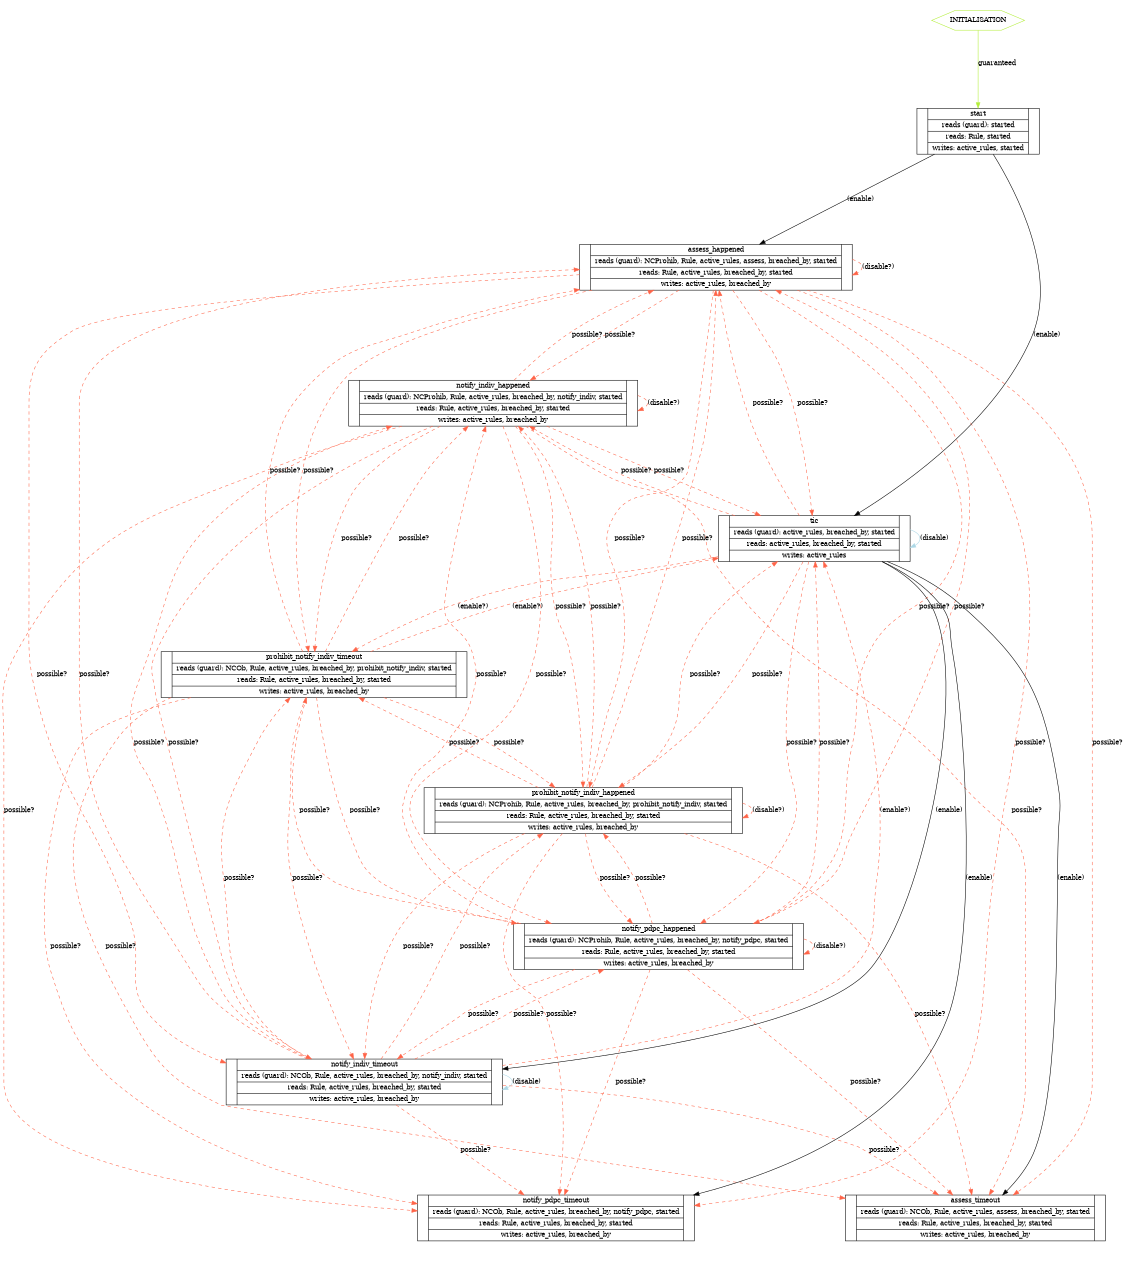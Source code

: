 digraph prob_graph { graph [page="8.5, 11",ratio=fill,size="7.5,10"];
 0 [shape=record, color="black", fontsize=12, label="|{assess_happened\n|reads (guard): NCProhib, Rule, active_rules, assess, breached_by, started\n|reads: Rule, active_rules, breached_by, started\n|writes: active_rules, breached_by}|"];
 1 [shape=record, color="black", fontsize=12, label="|{assess_timeout\n|reads (guard): NCOb, Rule, active_rules, assess, breached_by, started\n|reads: Rule, active_rules, breached_by, started\n|writes: active_rules, breached_by}|"];
 2 [shape=record, color="black", fontsize=12, label="|{notify_indiv_happened\n|reads (guard): NCProhib, Rule, active_rules, breached_by, notify_indiv, started\n|reads: Rule, active_rules, breached_by, started\n|writes: active_rules, breached_by}|"];
 3 [shape=record, color="black", fontsize=12, label="|{notify_indiv_timeout\n|reads (guard): NCOb, Rule, active_rules, breached_by, notify_indiv, started\n|reads: Rule, active_rules, breached_by, started\n|writes: active_rules, breached_by}|"];
 4 [shape=record, color="black", fontsize=12, label="|{notify_pdpc_happened\n|reads (guard): NCProhib, Rule, active_rules, breached_by, notify_pdpc, started\n|reads: Rule, active_rules, breached_by, started\n|writes: active_rules, breached_by}|"];
 5 [shape=record, color="black", fontsize=12, label="|{notify_pdpc_timeout\n|reads (guard): NCOb, Rule, active_rules, breached_by, notify_pdpc, started\n|reads: Rule, active_rules, breached_by, started\n|writes: active_rules, breached_by}|"];
 6 [shape=record, color="black", fontsize=12, label="|{prohibit_notify_indiv_happened\n|reads (guard): NCProhib, Rule, active_rules, breached_by, prohibit_notify_indiv, started\n|reads: Rule, active_rules, breached_by, started\n|writes: active_rules, breached_by}|"];
 7 [shape=record, color="black", fontsize=12, label="|{prohibit_notify_indiv_timeout\n|reads (guard): NCOb, Rule, active_rules, breached_by, prohibit_notify_indiv, started\n|reads: Rule, active_rules, breached_by, started\n|writes: active_rules, breached_by}|"];
 8 [shape=record, color="black", fontsize=12, label="|{start\n|reads (guard): started\n|reads: Rule, started\n|writes: active_rules, started}|"];
 9 [shape=record, color="black", fontsize=12, label="|{tic\n|reads (guard): active_rules, breached_by, started\n|reads: active_rules, breached_by, started\n|writes: active_rules}|"];
 10 [shape=hexagon, color="olivedrab2", fontsize=12, label="INITIALISATION"];


 10 ->  8 [color="olivedrab2", label="guaranteed", fontsize=12];
 0 ->  0 [color="tomato",style="dashed", label="(disable?)", fontsize=12];
 0 ->  1 [color="tomato",style="dashed", label="possible?", fontsize=12];
 0 ->  2 [color="tomato",style="dashed", label="possible?", fontsize=12];
 0 ->  3 [color="tomato",style="dashed", label="possible?", fontsize=12];
 0 ->  4 [color="tomato",style="dashed", label="possible?", fontsize=12];
 0 ->  5 [color="tomato",style="dashed", label="possible?", fontsize=12];
 0 ->  6 [color="tomato",style="dashed", label="possible?", fontsize=12];
 0 ->  7 [color="tomato",style="dashed", label="possible?", fontsize=12];
 0 ->  9 [color="tomato",style="dashed", label="possible?", fontsize=12];
 2 ->  0 [color="tomato",style="dashed", label="possible?", fontsize=12];
 2 ->  1 [color="tomato",style="dashed", label="possible?", fontsize=12];
 2 ->  2 [color="tomato",style="dashed", label="(disable?)", fontsize=12];
 2 ->  3 [color="tomato",style="dashed", label="possible?", fontsize=12];
 2 ->  4 [color="tomato",style="dashed", label="possible?", fontsize=12];
 2 ->  5 [color="tomato",style="dashed", label="possible?", fontsize=12];
 2 ->  6 [color="tomato",style="dashed", label="possible?", fontsize=12];
 2 ->  7 [color="tomato",style="dashed", label="possible?", fontsize=12];
 2 ->  9 [color="tomato",style="dashed", label="possible?", fontsize=12];
 3 ->  0 [color="tomato",style="dashed", label="possible?", fontsize=12];
 3 ->  1 [color="tomato",style="dashed", label="possible?", fontsize=12];
 3 ->  2 [color="tomato",style="dashed", label="possible?", fontsize=12];
 3 ->  3 [color="lightblue", label="(disable)", fontsize=12];
 3 ->  4 [color="tomato",style="dashed", label="possible?", fontsize=12];
 3 ->  5 [color="tomato",style="dashed", label="possible?", fontsize=12];
 3 ->  6 [color="tomato",style="dashed", label="possible?", fontsize=12];
 3 ->  7 [color="tomato",style="dashed", label="possible?", fontsize=12];
 3 ->  9 [color="tomato",style="dashed", label="(enable?)", fontsize=12];
 4 ->  0 [color="tomato",style="dashed", label="possible?", fontsize=12];
 4 ->  1 [color="tomato",style="dashed", label="possible?", fontsize=12];
 4 ->  2 [color="tomato",style="dashed", label="possible?", fontsize=12];
 4 ->  3 [color="tomato",style="dashed", label="possible?", fontsize=12];
 4 ->  4 [color="tomato",style="dashed", label="(disable?)", fontsize=12];
 4 ->  5 [color="tomato",style="dashed", label="possible?", fontsize=12];
 4 ->  6 [color="tomato",style="dashed", label="possible?", fontsize=12];
 4 ->  7 [color="tomato",style="dashed", label="possible?", fontsize=12];
 4 ->  9 [color="tomato",style="dashed", label="possible?", fontsize=12];
 6 ->  0 [color="tomato",style="dashed", label="possible?", fontsize=12];
 6 ->  1 [color="tomato",style="dashed", label="possible?", fontsize=12];
 6 ->  2 [color="tomato",style="dashed", label="possible?", fontsize=12];
 6 ->  3 [color="tomato",style="dashed", label="possible?", fontsize=12];
 6 ->  4 [color="tomato",style="dashed", label="possible?", fontsize=12];
 6 ->  5 [color="tomato",style="dashed", label="possible?", fontsize=12];
 6 ->  6 [color="tomato",style="dashed", label="(disable?)", fontsize=12];
 6 ->  7 [color="tomato",style="dashed", label="possible?", fontsize=12];
 6 ->  9 [color="tomato",style="dashed", label="possible?", fontsize=12];
 7 ->  0 [color="tomato",style="dashed", label="possible?", fontsize=12];
 7 ->  1 [color="tomato",style="dashed", label="possible?", fontsize=12];
 7 ->  2 [color="tomato",style="dashed", label="possible?", fontsize=12];
 7 ->  3 [color="tomato",style="dashed", label="possible?", fontsize=12];
 7 ->  4 [color="tomato",style="dashed", label="possible?", fontsize=12];
 7 ->  5 [color="tomato",style="dashed", label="possible?", fontsize=12];
 7 ->  6 [color="tomato",style="dashed", label="possible?", fontsize=12];
 7 ->  9 [color="tomato",style="dashed", label="(enable?)", fontsize=12];
 8 ->  0 [color="black", label="(enable)", fontsize=12];
 8 ->  9 [color="black", label="(enable)", fontsize=12];
 9 ->  0 [color="tomato",style="dashed", label="possible?", fontsize=12];
 9 ->  1 [color="black", label="(enable)", fontsize=12];
 9 ->  2 [color="tomato",style="dashed", label="possible?", fontsize=12];
 9 ->  3 [color="black", label="(enable)", fontsize=12];
 9 ->  4 [color="tomato",style="dashed", label="possible?", fontsize=12];
 9 ->  5 [color="black", label="(enable)", fontsize=12];
 9 ->  6 [color="tomato",style="dashed", label="possible?", fontsize=12];
 9 ->  7 [color="tomato",style="dashed", label="(enable?)", fontsize=12];
 9 ->  9 [color="lightblue", label="(disable)", fontsize=12];

}
